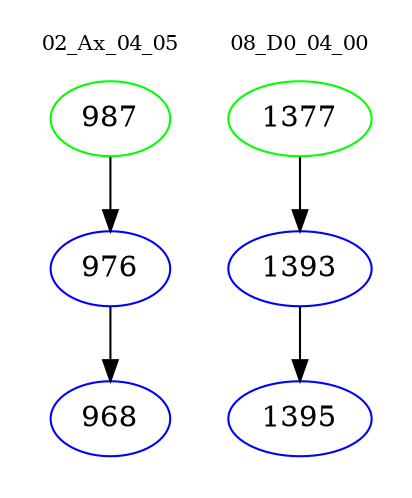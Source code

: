 digraph{
subgraph cluster_0 {
color = white
label = "02_Ax_04_05";
fontsize=10;
T0_987 [label="987", color="green"]
T0_987 -> T0_976 [color="black"]
T0_976 [label="976", color="blue"]
T0_976 -> T0_968 [color="black"]
T0_968 [label="968", color="blue"]
}
subgraph cluster_1 {
color = white
label = "08_D0_04_00";
fontsize=10;
T1_1377 [label="1377", color="green"]
T1_1377 -> T1_1393 [color="black"]
T1_1393 [label="1393", color="blue"]
T1_1393 -> T1_1395 [color="black"]
T1_1395 [label="1395", color="blue"]
}
}
